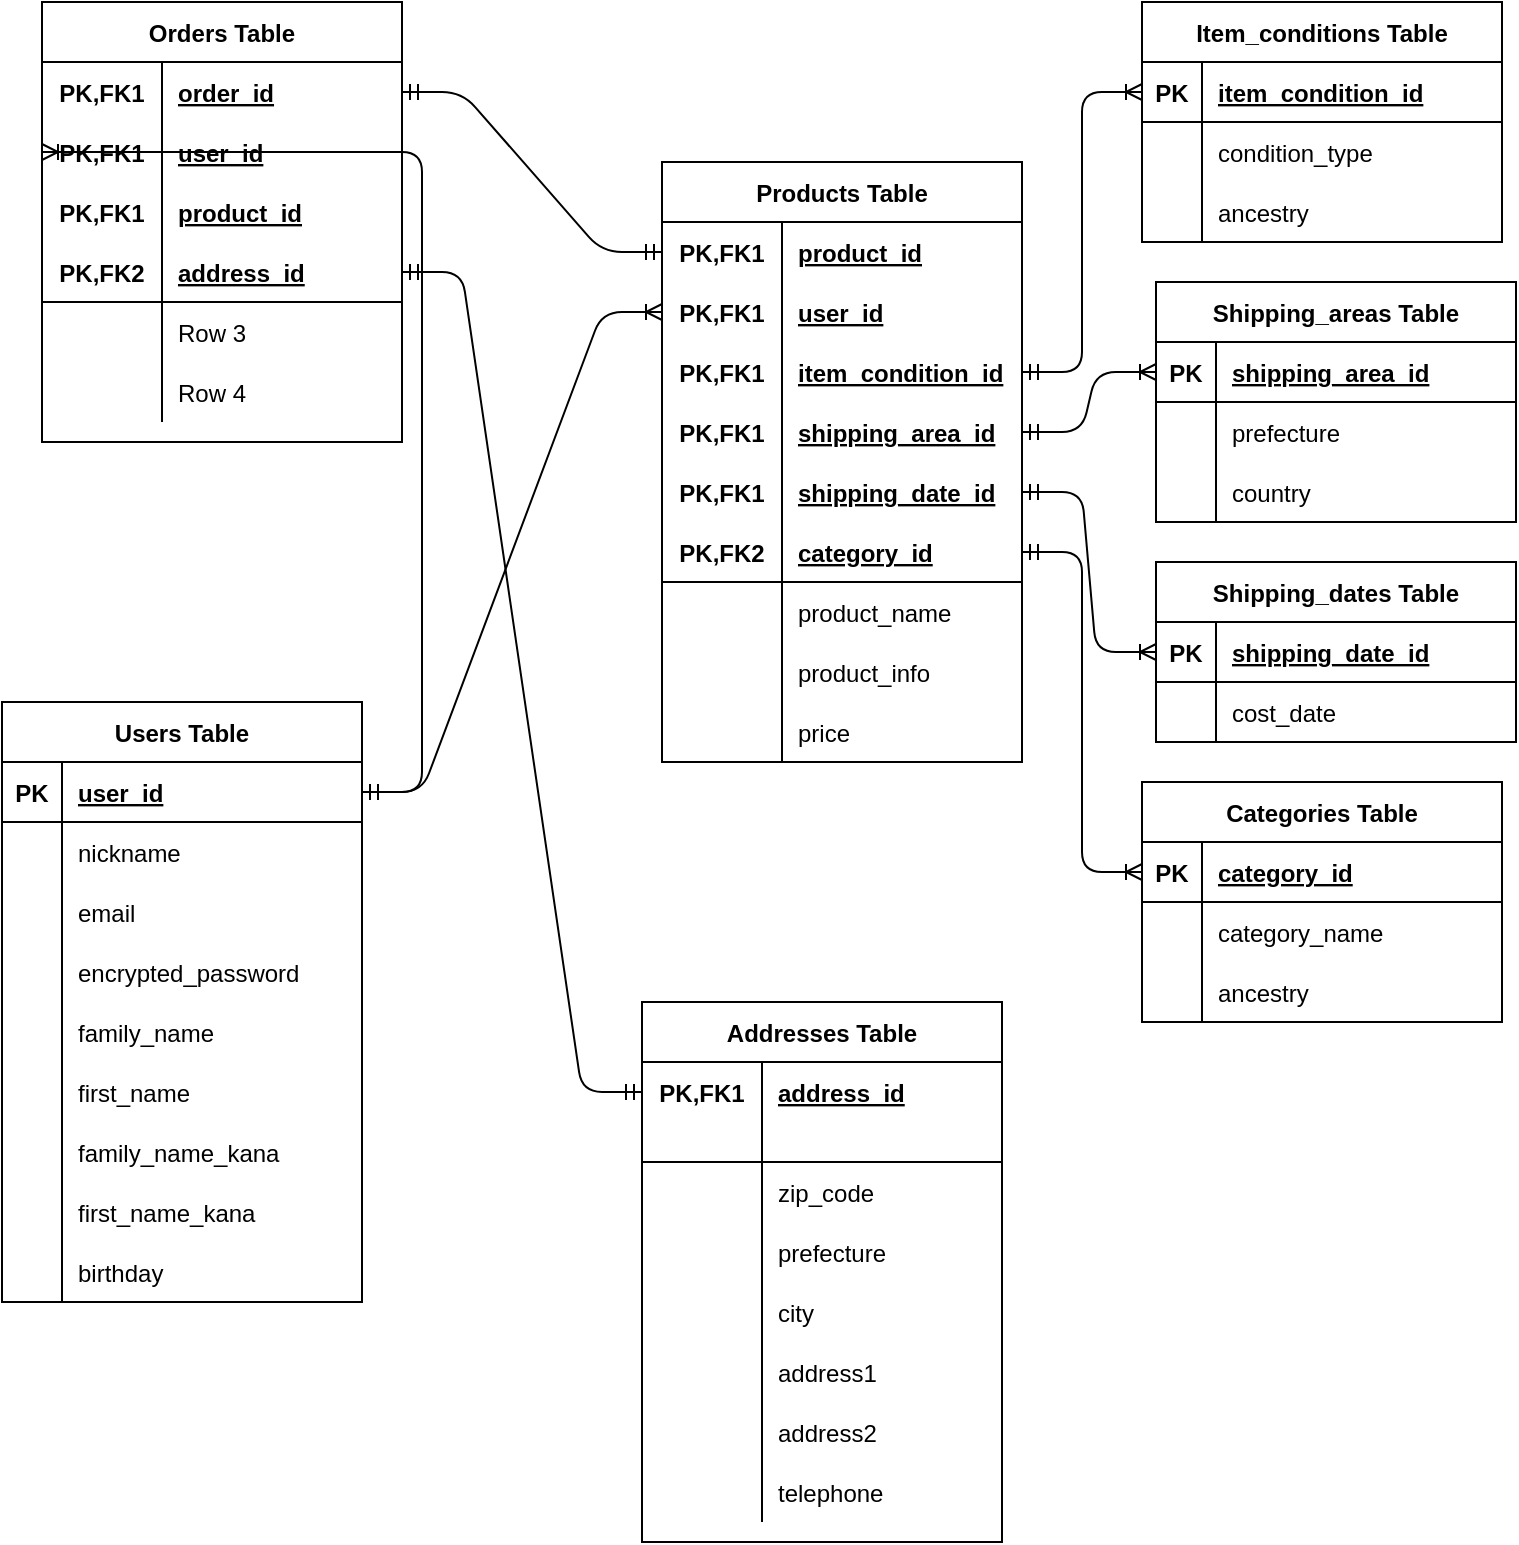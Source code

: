 <mxfile version="13.6.5">
    <diagram id="AnSjwVl8kuibnfoWKu6P" name="ページ1">
        <mxGraphModel dx="660" dy="642" grid="1" gridSize="10" guides="1" tooltips="1" connect="1" arrows="1" fold="1" page="1" pageScale="1" pageWidth="827" pageHeight="1169" math="0" shadow="0">
            <root>
                <mxCell id="0"/>
                <mxCell id="1" parent="0"/>
                <mxCell id="267" value="Products Table" style="shape=table;startSize=30;container=1;collapsible=1;childLayout=tableLayout;fixedRows=1;rowLines=0;fontStyle=1;align=center;resizeLast=1;" vertex="1" parent="1">
                    <mxGeometry x="400" y="120" width="180" height="300" as="geometry"/>
                </mxCell>
                <mxCell id="268" value="" style="shape=partialRectangle;collapsible=0;dropTarget=0;pointerEvents=0;fillColor=none;top=0;left=0;bottom=0;right=0;points=[[0,0.5],[1,0.5]];portConstraint=eastwest;" vertex="1" parent="267">
                    <mxGeometry y="30" width="180" height="30" as="geometry"/>
                </mxCell>
                <mxCell id="269" value="PK,FK1" style="shape=partialRectangle;connectable=0;fillColor=none;top=0;left=0;bottom=0;right=0;fontStyle=1;overflow=hidden;" vertex="1" parent="268">
                    <mxGeometry width="60" height="30" as="geometry"/>
                </mxCell>
                <mxCell id="270" value="product_id" style="shape=partialRectangle;connectable=0;fillColor=none;top=0;left=0;bottom=0;right=0;align=left;spacingLeft=6;fontStyle=5;overflow=hidden;" vertex="1" parent="268">
                    <mxGeometry x="60" width="120" height="30" as="geometry"/>
                </mxCell>
                <mxCell id="292" value="" style="shape=partialRectangle;collapsible=0;dropTarget=0;pointerEvents=0;fillColor=none;top=0;left=0;bottom=0;right=0;points=[[0,0.5],[1,0.5]];portConstraint=eastwest;" vertex="1" parent="267">
                    <mxGeometry y="60" width="180" height="30" as="geometry"/>
                </mxCell>
                <mxCell id="293" value="PK,FK1" style="shape=partialRectangle;connectable=0;fillColor=none;top=0;left=0;bottom=0;right=0;fontStyle=1;overflow=hidden;" vertex="1" parent="292">
                    <mxGeometry width="60" height="30" as="geometry"/>
                </mxCell>
                <mxCell id="294" value="user_id" style="shape=partialRectangle;connectable=0;fillColor=none;top=0;left=0;bottom=0;right=0;align=left;spacingLeft=6;fontStyle=5;overflow=hidden;" vertex="1" parent="292">
                    <mxGeometry x="60" width="120" height="30" as="geometry"/>
                </mxCell>
                <mxCell id="471" value="" style="shape=partialRectangle;collapsible=0;dropTarget=0;pointerEvents=0;fillColor=none;top=0;left=0;bottom=0;right=0;points=[[0,0.5],[1,0.5]];portConstraint=eastwest;" vertex="1" parent="267">
                    <mxGeometry y="90" width="180" height="30" as="geometry"/>
                </mxCell>
                <mxCell id="472" value="PK,FK1" style="shape=partialRectangle;connectable=0;fillColor=none;top=0;left=0;bottom=0;right=0;fontStyle=1;overflow=hidden;" vertex="1" parent="471">
                    <mxGeometry width="60" height="30" as="geometry"/>
                </mxCell>
                <mxCell id="473" value="item_condition_id" style="shape=partialRectangle;connectable=0;fillColor=none;top=0;left=0;bottom=0;right=0;align=left;spacingLeft=6;fontStyle=5;overflow=hidden;" vertex="1" parent="471">
                    <mxGeometry x="60" width="120" height="30" as="geometry"/>
                </mxCell>
                <mxCell id="468" value="" style="shape=partialRectangle;collapsible=0;dropTarget=0;pointerEvents=0;fillColor=none;top=0;left=0;bottom=0;right=0;points=[[0,0.5],[1,0.5]];portConstraint=eastwest;" vertex="1" parent="267">
                    <mxGeometry y="120" width="180" height="30" as="geometry"/>
                </mxCell>
                <mxCell id="469" value="PK,FK1" style="shape=partialRectangle;connectable=0;fillColor=none;top=0;left=0;bottom=0;right=0;fontStyle=1;overflow=hidden;" vertex="1" parent="468">
                    <mxGeometry width="60" height="30" as="geometry"/>
                </mxCell>
                <mxCell id="470" value="shipping_area_id" style="shape=partialRectangle;connectable=0;fillColor=none;top=0;left=0;bottom=0;right=0;align=left;spacingLeft=6;fontStyle=5;overflow=hidden;" vertex="1" parent="468">
                    <mxGeometry x="60" width="120" height="30" as="geometry"/>
                </mxCell>
                <mxCell id="465" value="" style="shape=partialRectangle;collapsible=0;dropTarget=0;pointerEvents=0;fillColor=none;top=0;left=0;bottom=0;right=0;points=[[0,0.5],[1,0.5]];portConstraint=eastwest;" vertex="1" parent="267">
                    <mxGeometry y="150" width="180" height="30" as="geometry"/>
                </mxCell>
                <mxCell id="466" value="PK,FK1" style="shape=partialRectangle;connectable=0;fillColor=none;top=0;left=0;bottom=0;right=0;fontStyle=1;overflow=hidden;" vertex="1" parent="465">
                    <mxGeometry width="60" height="30" as="geometry"/>
                </mxCell>
                <mxCell id="467" value="shipping_date_id" style="shape=partialRectangle;connectable=0;fillColor=none;top=0;left=0;bottom=0;right=0;align=left;spacingLeft=6;fontStyle=5;overflow=hidden;" vertex="1" parent="465">
                    <mxGeometry x="60" width="120" height="30" as="geometry"/>
                </mxCell>
                <mxCell id="271" value="" style="shape=partialRectangle;collapsible=0;dropTarget=0;pointerEvents=0;fillColor=none;top=0;left=0;bottom=1;right=0;points=[[0,0.5],[1,0.5]];portConstraint=eastwest;" vertex="1" parent="267">
                    <mxGeometry y="180" width="180" height="30" as="geometry"/>
                </mxCell>
                <mxCell id="272" value="PK,FK2" style="shape=partialRectangle;connectable=0;fillColor=none;top=0;left=0;bottom=0;right=0;fontStyle=1;overflow=hidden;" vertex="1" parent="271">
                    <mxGeometry width="60" height="30" as="geometry"/>
                </mxCell>
                <mxCell id="273" value="category_id" style="shape=partialRectangle;connectable=0;fillColor=none;top=0;left=0;bottom=0;right=0;align=left;spacingLeft=6;fontStyle=5;overflow=hidden;" vertex="1" parent="271">
                    <mxGeometry x="60" width="120" height="30" as="geometry"/>
                </mxCell>
                <mxCell id="274" value="" style="shape=partialRectangle;collapsible=0;dropTarget=0;pointerEvents=0;fillColor=none;top=0;left=0;bottom=0;right=0;points=[[0,0.5],[1,0.5]];portConstraint=eastwest;" vertex="1" parent="267">
                    <mxGeometry y="210" width="180" height="30" as="geometry"/>
                </mxCell>
                <mxCell id="275" value="" style="shape=partialRectangle;connectable=0;fillColor=none;top=0;left=0;bottom=0;right=0;editable=1;overflow=hidden;" vertex="1" parent="274">
                    <mxGeometry width="60" height="30" as="geometry"/>
                </mxCell>
                <mxCell id="276" value="product_name" style="shape=partialRectangle;connectable=0;fillColor=none;top=0;left=0;bottom=0;right=0;align=left;spacingLeft=6;overflow=hidden;" vertex="1" parent="274">
                    <mxGeometry x="60" width="120" height="30" as="geometry"/>
                </mxCell>
                <mxCell id="277" value="" style="shape=partialRectangle;collapsible=0;dropTarget=0;pointerEvents=0;fillColor=none;top=0;left=0;bottom=0;right=0;points=[[0,0.5],[1,0.5]];portConstraint=eastwest;" vertex="1" parent="267">
                    <mxGeometry y="240" width="180" height="30" as="geometry"/>
                </mxCell>
                <mxCell id="278" value="" style="shape=partialRectangle;connectable=0;fillColor=none;top=0;left=0;bottom=0;right=0;editable=1;overflow=hidden;" vertex="1" parent="277">
                    <mxGeometry width="60" height="30" as="geometry"/>
                </mxCell>
                <mxCell id="279" value="product_info" style="shape=partialRectangle;connectable=0;fillColor=none;top=0;left=0;bottom=0;right=0;align=left;spacingLeft=6;overflow=hidden;" vertex="1" parent="277">
                    <mxGeometry x="60" width="120" height="30" as="geometry"/>
                </mxCell>
                <mxCell id="308" value="" style="shape=partialRectangle;collapsible=0;dropTarget=0;pointerEvents=0;fillColor=none;top=0;left=0;bottom=0;right=0;points=[[0,0.5],[1,0.5]];portConstraint=eastwest;" vertex="1" parent="267">
                    <mxGeometry y="270" width="180" height="30" as="geometry"/>
                </mxCell>
                <mxCell id="309" value="" style="shape=partialRectangle;connectable=0;fillColor=none;top=0;left=0;bottom=0;right=0;editable=1;overflow=hidden;" vertex="1" parent="308">
                    <mxGeometry width="60" height="30" as="geometry"/>
                </mxCell>
                <mxCell id="310" value="price" style="shape=partialRectangle;connectable=0;fillColor=none;top=0;left=0;bottom=0;right=0;align=left;spacingLeft=6;overflow=hidden;" vertex="1" parent="308">
                    <mxGeometry x="60" width="120" height="30" as="geometry"/>
                </mxCell>
                <mxCell id="427" value="" style="edgeStyle=entityRelationEdgeStyle;fontSize=12;html=1;endArrow=ERoneToMany;startArrow=ERmandOne;exitX=1;exitY=0.5;exitDx=0;exitDy=0;entryX=0;entryY=0.5;entryDx=0;entryDy=0;" edge="1" parent="1" source="185" target="292">
                    <mxGeometry width="100" height="100" relative="1" as="geometry">
                        <mxPoint x="290" y="540" as="sourcePoint"/>
                        <mxPoint x="390" y="440" as="targetPoint"/>
                    </mxGeometry>
                </mxCell>
                <mxCell id="476" value="" style="edgeStyle=entityRelationEdgeStyle;fontSize=12;html=1;endArrow=ERoneToMany;startArrow=ERmandOne;entryX=0;entryY=0.5;entryDx=0;entryDy=0;" edge="1" parent="1" source="471" target="366">
                    <mxGeometry width="100" height="100" relative="1" as="geometry">
                        <mxPoint x="657" y="365" as="sourcePoint"/>
                        <mxPoint x="570" y="70" as="targetPoint"/>
                    </mxGeometry>
                </mxCell>
                <mxCell id="521" value="" style="edgeStyle=entityRelationEdgeStyle;fontSize=12;html=1;endArrow=ERmandOne;startArrow=ERmandOne;" edge="1" parent="1" source="330" target="505">
                    <mxGeometry width="100" height="100" relative="1" as="geometry">
                        <mxPoint x="270" y="530" as="sourcePoint"/>
                        <mxPoint x="370" y="430" as="targetPoint"/>
                    </mxGeometry>
                </mxCell>
                <mxCell id="326" value="Orders Table" style="shape=table;startSize=30;container=1;collapsible=1;childLayout=tableLayout;fixedRows=1;rowLines=0;fontStyle=1;align=center;resizeLast=1;" vertex="1" parent="1">
                    <mxGeometry x="90" y="40" width="180" height="220" as="geometry"/>
                </mxCell>
                <mxCell id="327" value="" style="shape=partialRectangle;collapsible=0;dropTarget=0;pointerEvents=0;fillColor=none;top=0;left=0;bottom=0;right=0;points=[[0,0.5],[1,0.5]];portConstraint=eastwest;" vertex="1" parent="326">
                    <mxGeometry y="30" width="180" height="30" as="geometry"/>
                </mxCell>
                <mxCell id="328" value="PK,FK1" style="shape=partialRectangle;connectable=0;fillColor=none;top=0;left=0;bottom=0;right=0;fontStyle=1;overflow=hidden;" vertex="1" parent="327">
                    <mxGeometry width="60" height="30" as="geometry"/>
                </mxCell>
                <mxCell id="329" value="order_id" style="shape=partialRectangle;connectable=0;fillColor=none;top=0;left=0;bottom=0;right=0;align=left;spacingLeft=6;fontStyle=5;overflow=hidden;" vertex="1" parent="327">
                    <mxGeometry x="60" width="120" height="30" as="geometry"/>
                </mxCell>
                <mxCell id="534" value="" style="shape=partialRectangle;collapsible=0;dropTarget=0;pointerEvents=0;fillColor=none;top=0;left=0;bottom=0;right=0;points=[[0,0.5],[1,0.5]];portConstraint=eastwest;" vertex="1" parent="326">
                    <mxGeometry y="60" width="180" height="30" as="geometry"/>
                </mxCell>
                <mxCell id="535" value="PK,FK1" style="shape=partialRectangle;connectable=0;fillColor=none;top=0;left=0;bottom=0;right=0;fontStyle=1;overflow=hidden;" vertex="1" parent="534">
                    <mxGeometry width="60" height="30" as="geometry"/>
                </mxCell>
                <mxCell id="536" value="user_id" style="shape=partialRectangle;connectable=0;fillColor=none;top=0;left=0;bottom=0;right=0;align=left;spacingLeft=6;fontStyle=5;overflow=hidden;" vertex="1" parent="534">
                    <mxGeometry x="60" width="120" height="30" as="geometry"/>
                </mxCell>
                <mxCell id="530" value="" style="shape=partialRectangle;collapsible=0;dropTarget=0;pointerEvents=0;fillColor=none;top=0;left=0;bottom=0;right=0;points=[[0,0.5],[1,0.5]];portConstraint=eastwest;" vertex="1" parent="326">
                    <mxGeometry y="90" width="180" height="30" as="geometry"/>
                </mxCell>
                <mxCell id="531" value="PK,FK1" style="shape=partialRectangle;connectable=0;fillColor=none;top=0;left=0;bottom=0;right=0;fontStyle=1;overflow=hidden;" vertex="1" parent="530">
                    <mxGeometry width="60" height="30" as="geometry"/>
                </mxCell>
                <mxCell id="532" value="product_id" style="shape=partialRectangle;connectable=0;fillColor=none;top=0;left=0;bottom=0;right=0;align=left;spacingLeft=6;fontStyle=5;overflow=hidden;" vertex="1" parent="530">
                    <mxGeometry x="60" width="120" height="30" as="geometry"/>
                </mxCell>
                <mxCell id="330" value="" style="shape=partialRectangle;collapsible=0;dropTarget=0;pointerEvents=0;fillColor=none;top=0;left=0;bottom=1;right=0;points=[[0,0.5],[1,0.5]];portConstraint=eastwest;" vertex="1" parent="326">
                    <mxGeometry y="120" width="180" height="30" as="geometry"/>
                </mxCell>
                <mxCell id="331" value="PK,FK2" style="shape=partialRectangle;connectable=0;fillColor=none;top=0;left=0;bottom=0;right=0;fontStyle=1;overflow=hidden;" vertex="1" parent="330">
                    <mxGeometry width="60" height="30" as="geometry"/>
                </mxCell>
                <mxCell id="332" value="address_id" style="shape=partialRectangle;connectable=0;fillColor=none;top=0;left=0;bottom=0;right=0;align=left;spacingLeft=6;fontStyle=5;overflow=hidden;" vertex="1" parent="330">
                    <mxGeometry x="60" width="120" height="30" as="geometry"/>
                </mxCell>
                <mxCell id="333" value="" style="shape=partialRectangle;collapsible=0;dropTarget=0;pointerEvents=0;fillColor=none;top=0;left=0;bottom=0;right=0;points=[[0,0.5],[1,0.5]];portConstraint=eastwest;" vertex="1" parent="326">
                    <mxGeometry y="150" width="180" height="30" as="geometry"/>
                </mxCell>
                <mxCell id="334" value="" style="shape=partialRectangle;connectable=0;fillColor=none;top=0;left=0;bottom=0;right=0;editable=1;overflow=hidden;" vertex="1" parent="333">
                    <mxGeometry width="60" height="30" as="geometry"/>
                </mxCell>
                <mxCell id="335" value="Row 3" style="shape=partialRectangle;connectable=0;fillColor=none;top=0;left=0;bottom=0;right=0;align=left;spacingLeft=6;overflow=hidden;" vertex="1" parent="333">
                    <mxGeometry x="60" width="120" height="30" as="geometry"/>
                </mxCell>
                <mxCell id="336" value="" style="shape=partialRectangle;collapsible=0;dropTarget=0;pointerEvents=0;fillColor=none;top=0;left=0;bottom=0;right=0;points=[[0,0.5],[1,0.5]];portConstraint=eastwest;" vertex="1" parent="326">
                    <mxGeometry y="180" width="180" height="30" as="geometry"/>
                </mxCell>
                <mxCell id="337" value="" style="shape=partialRectangle;connectable=0;fillColor=none;top=0;left=0;bottom=0;right=0;editable=1;overflow=hidden;" vertex="1" parent="336">
                    <mxGeometry width="60" height="30" as="geometry"/>
                </mxCell>
                <mxCell id="338" value="Row 4" style="shape=partialRectangle;connectable=0;fillColor=none;top=0;left=0;bottom=0;right=0;align=left;spacingLeft=6;overflow=hidden;" vertex="1" parent="336">
                    <mxGeometry x="60" width="120" height="30" as="geometry"/>
                </mxCell>
                <mxCell id="540" value="" style="edgeStyle=entityRelationEdgeStyle;fontSize=12;html=1;endArrow=ERoneToMany;startArrow=ERmandOne;entryX=0;entryY=0.5;entryDx=0;entryDy=0;" edge="1" parent="1" source="185" target="534">
                    <mxGeometry width="100" height="100" relative="1" as="geometry">
                        <mxPoint x="-20" y="310" as="sourcePoint"/>
                        <mxPoint x="80" y="210" as="targetPoint"/>
                    </mxGeometry>
                </mxCell>
                <mxCell id="445" value="Shipping_dates Table" style="shape=table;startSize=30;container=1;collapsible=1;childLayout=tableLayout;fixedRows=1;rowLines=0;fontStyle=1;align=center;resizeLast=1;" vertex="1" parent="1">
                    <mxGeometry x="647" y="320" width="180" height="90" as="geometry"/>
                </mxCell>
                <mxCell id="446" value="" style="shape=partialRectangle;collapsible=0;dropTarget=0;pointerEvents=0;fillColor=none;top=0;left=0;bottom=1;right=0;points=[[0,0.5],[1,0.5]];portConstraint=eastwest;" vertex="1" parent="445">
                    <mxGeometry y="30" width="180" height="30" as="geometry"/>
                </mxCell>
                <mxCell id="447" value="PK" style="shape=partialRectangle;connectable=0;fillColor=none;top=0;left=0;bottom=0;right=0;fontStyle=1;overflow=hidden;" vertex="1" parent="446">
                    <mxGeometry width="30" height="30" as="geometry"/>
                </mxCell>
                <mxCell id="448" value="shipping_date_id" style="shape=partialRectangle;connectable=0;fillColor=none;top=0;left=0;bottom=0;right=0;align=left;spacingLeft=6;fontStyle=5;overflow=hidden;" vertex="1" parent="446">
                    <mxGeometry x="30" width="150" height="30" as="geometry"/>
                </mxCell>
                <mxCell id="449" value="" style="shape=partialRectangle;collapsible=0;dropTarget=0;pointerEvents=0;fillColor=none;top=0;left=0;bottom=0;right=0;points=[[0,0.5],[1,0.5]];portConstraint=eastwest;" vertex="1" parent="445">
                    <mxGeometry y="60" width="180" height="30" as="geometry"/>
                </mxCell>
                <mxCell id="450" value="" style="shape=partialRectangle;connectable=0;fillColor=none;top=0;left=0;bottom=0;right=0;editable=1;overflow=hidden;" vertex="1" parent="449">
                    <mxGeometry width="30" height="30" as="geometry"/>
                </mxCell>
                <mxCell id="451" value="cost_date" style="shape=partialRectangle;connectable=0;fillColor=none;top=0;left=0;bottom=0;right=0;align=left;spacingLeft=6;overflow=hidden;" vertex="1" parent="449">
                    <mxGeometry x="30" width="150" height="30" as="geometry"/>
                </mxCell>
                <mxCell id="435" value="Shipping_areas Table" style="shape=table;startSize=30;container=1;collapsible=1;childLayout=tableLayout;fixedRows=1;rowLines=0;fontStyle=1;align=center;resizeLast=1;" vertex="1" parent="1">
                    <mxGeometry x="647" y="180" width="180" height="120" as="geometry"/>
                </mxCell>
                <mxCell id="436" value="" style="shape=partialRectangle;collapsible=0;dropTarget=0;pointerEvents=0;fillColor=none;top=0;left=0;bottom=1;right=0;points=[[0,0.5],[1,0.5]];portConstraint=eastwest;" vertex="1" parent="435">
                    <mxGeometry y="30" width="180" height="30" as="geometry"/>
                </mxCell>
                <mxCell id="437" value="PK" style="shape=partialRectangle;connectable=0;fillColor=none;top=0;left=0;bottom=0;right=0;fontStyle=1;overflow=hidden;" vertex="1" parent="436">
                    <mxGeometry width="30" height="30" as="geometry"/>
                </mxCell>
                <mxCell id="438" value="shipping_area_id" style="shape=partialRectangle;connectable=0;fillColor=none;top=0;left=0;bottom=0;right=0;align=left;spacingLeft=6;fontStyle=5;overflow=hidden;" vertex="1" parent="436">
                    <mxGeometry x="30" width="150" height="30" as="geometry"/>
                </mxCell>
                <mxCell id="442" value="" style="shape=partialRectangle;collapsible=0;dropTarget=0;pointerEvents=0;fillColor=none;top=0;left=0;bottom=0;right=0;points=[[0,0.5],[1,0.5]];portConstraint=eastwest;" vertex="1" parent="435">
                    <mxGeometry y="60" width="180" height="30" as="geometry"/>
                </mxCell>
                <mxCell id="443" value="" style="shape=partialRectangle;connectable=0;fillColor=none;top=0;left=0;bottom=0;right=0;editable=1;overflow=hidden;" vertex="1" parent="442">
                    <mxGeometry width="30" height="30" as="geometry"/>
                </mxCell>
                <mxCell id="444" value="prefecture" style="shape=partialRectangle;connectable=0;fillColor=none;top=0;left=0;bottom=0;right=0;align=left;spacingLeft=6;overflow=hidden;" vertex="1" parent="442">
                    <mxGeometry x="30" width="150" height="30" as="geometry"/>
                </mxCell>
                <mxCell id="439" value="" style="shape=partialRectangle;collapsible=0;dropTarget=0;pointerEvents=0;fillColor=none;top=0;left=0;bottom=0;right=0;points=[[0,0.5],[1,0.5]];portConstraint=eastwest;" vertex="1" parent="435">
                    <mxGeometry y="90" width="180" height="30" as="geometry"/>
                </mxCell>
                <mxCell id="440" value="" style="shape=partialRectangle;connectable=0;fillColor=none;top=0;left=0;bottom=0;right=0;editable=1;overflow=hidden;" vertex="1" parent="439">
                    <mxGeometry width="30" height="30" as="geometry"/>
                </mxCell>
                <mxCell id="441" value="country" style="shape=partialRectangle;connectable=0;fillColor=none;top=0;left=0;bottom=0;right=0;align=left;spacingLeft=6;overflow=hidden;" vertex="1" parent="439">
                    <mxGeometry x="30" width="150" height="30" as="geometry"/>
                </mxCell>
                <mxCell id="365" value="Item_conditions Table" style="shape=table;startSize=30;container=1;collapsible=1;childLayout=tableLayout;fixedRows=1;rowLines=0;fontStyle=1;align=center;resizeLast=1;" vertex="1" parent="1">
                    <mxGeometry x="640" y="40" width="180" height="120" as="geometry"/>
                </mxCell>
                <mxCell id="366" value="" style="shape=partialRectangle;collapsible=0;dropTarget=0;pointerEvents=0;fillColor=none;top=0;left=0;bottom=1;right=0;points=[[0,0.5],[1,0.5]];portConstraint=eastwest;" vertex="1" parent="365">
                    <mxGeometry y="30" width="180" height="30" as="geometry"/>
                </mxCell>
                <mxCell id="367" value="PK" style="shape=partialRectangle;connectable=0;fillColor=none;top=0;left=0;bottom=0;right=0;fontStyle=1;overflow=hidden;" vertex="1" parent="366">
                    <mxGeometry width="30" height="30" as="geometry"/>
                </mxCell>
                <mxCell id="368" value="item_condition_id" style="shape=partialRectangle;connectable=0;fillColor=none;top=0;left=0;bottom=0;right=0;align=left;spacingLeft=6;fontStyle=5;overflow=hidden;" vertex="1" parent="366">
                    <mxGeometry x="30" width="150" height="30" as="geometry"/>
                </mxCell>
                <mxCell id="369" value="" style="shape=partialRectangle;collapsible=0;dropTarget=0;pointerEvents=0;fillColor=none;top=0;left=0;bottom=0;right=0;points=[[0,0.5],[1,0.5]];portConstraint=eastwest;" vertex="1" parent="365">
                    <mxGeometry y="60" width="180" height="30" as="geometry"/>
                </mxCell>
                <mxCell id="370" value="" style="shape=partialRectangle;connectable=0;fillColor=none;top=0;left=0;bottom=0;right=0;editable=1;overflow=hidden;" vertex="1" parent="369">
                    <mxGeometry width="30" height="30" as="geometry"/>
                </mxCell>
                <mxCell id="371" value="condition_type" style="shape=partialRectangle;connectable=0;fillColor=none;top=0;left=0;bottom=0;right=0;align=left;spacingLeft=6;overflow=hidden;" vertex="1" parent="369">
                    <mxGeometry x="30" width="150" height="30" as="geometry"/>
                </mxCell>
                <mxCell id="372" value="" style="shape=partialRectangle;collapsible=0;dropTarget=0;pointerEvents=0;fillColor=none;top=0;left=0;bottom=0;right=0;points=[[0,0.5],[1,0.5]];portConstraint=eastwest;" vertex="1" parent="365">
                    <mxGeometry y="90" width="180" height="30" as="geometry"/>
                </mxCell>
                <mxCell id="373" value="" style="shape=partialRectangle;connectable=0;fillColor=none;top=0;left=0;bottom=0;right=0;editable=1;overflow=hidden;" vertex="1" parent="372">
                    <mxGeometry width="30" height="30" as="geometry"/>
                </mxCell>
                <mxCell id="374" value="ancestry" style="shape=partialRectangle;connectable=0;fillColor=none;top=0;left=0;bottom=0;right=0;align=left;spacingLeft=6;overflow=hidden;" vertex="1" parent="372">
                    <mxGeometry x="30" width="150" height="30" as="geometry"/>
                </mxCell>
                <mxCell id="455" value="Categories Table" style="shape=table;startSize=30;container=1;collapsible=1;childLayout=tableLayout;fixedRows=1;rowLines=0;fontStyle=1;align=center;resizeLast=1;" vertex="1" parent="1">
                    <mxGeometry x="640" y="430" width="180" height="120" as="geometry"/>
                </mxCell>
                <mxCell id="456" value="" style="shape=partialRectangle;collapsible=0;dropTarget=0;pointerEvents=0;fillColor=none;top=0;left=0;bottom=1;right=0;points=[[0,0.5],[1,0.5]];portConstraint=eastwest;" vertex="1" parent="455">
                    <mxGeometry y="30" width="180" height="30" as="geometry"/>
                </mxCell>
                <mxCell id="457" value="PK" style="shape=partialRectangle;connectable=0;fillColor=none;top=0;left=0;bottom=0;right=0;fontStyle=1;overflow=hidden;" vertex="1" parent="456">
                    <mxGeometry width="30" height="30" as="geometry"/>
                </mxCell>
                <mxCell id="458" value="category_id" style="shape=partialRectangle;connectable=0;fillColor=none;top=0;left=0;bottom=0;right=0;align=left;spacingLeft=6;fontStyle=5;overflow=hidden;" vertex="1" parent="456">
                    <mxGeometry x="30" width="150" height="30" as="geometry"/>
                </mxCell>
                <mxCell id="459" value="" style="shape=partialRectangle;collapsible=0;dropTarget=0;pointerEvents=0;fillColor=none;top=0;left=0;bottom=0;right=0;points=[[0,0.5],[1,0.5]];portConstraint=eastwest;" vertex="1" parent="455">
                    <mxGeometry y="60" width="180" height="30" as="geometry"/>
                </mxCell>
                <mxCell id="460" value="" style="shape=partialRectangle;connectable=0;fillColor=none;top=0;left=0;bottom=0;right=0;editable=1;overflow=hidden;" vertex="1" parent="459">
                    <mxGeometry width="30" height="30" as="geometry"/>
                </mxCell>
                <mxCell id="461" value="category_name" style="shape=partialRectangle;connectable=0;fillColor=none;top=0;left=0;bottom=0;right=0;align=left;spacingLeft=6;overflow=hidden;" vertex="1" parent="459">
                    <mxGeometry x="30" width="150" height="30" as="geometry"/>
                </mxCell>
                <mxCell id="462" value="" style="shape=partialRectangle;collapsible=0;dropTarget=0;pointerEvents=0;fillColor=none;top=0;left=0;bottom=0;right=0;points=[[0,0.5],[1,0.5]];portConstraint=eastwest;" vertex="1" parent="455">
                    <mxGeometry y="90" width="180" height="30" as="geometry"/>
                </mxCell>
                <mxCell id="463" value="" style="shape=partialRectangle;connectable=0;fillColor=none;top=0;left=0;bottom=0;right=0;editable=1;overflow=hidden;" vertex="1" parent="462">
                    <mxGeometry width="30" height="30" as="geometry"/>
                </mxCell>
                <mxCell id="464" value="ancestry" style="shape=partialRectangle;connectable=0;fillColor=none;top=0;left=0;bottom=0;right=0;align=left;spacingLeft=6;overflow=hidden;" vertex="1" parent="462">
                    <mxGeometry x="30" width="150" height="30" as="geometry"/>
                </mxCell>
                <mxCell id="184" value="Users Table" style="shape=table;startSize=30;container=1;collapsible=1;childLayout=tableLayout;fixedRows=1;rowLines=0;fontStyle=1;align=center;resizeLast=1;" vertex="1" parent="1">
                    <mxGeometry x="70" y="390" width="180" height="300" as="geometry">
                        <mxRectangle x="90" y="130" width="60" height="30" as="alternateBounds"/>
                    </mxGeometry>
                </mxCell>
                <mxCell id="185" value="" style="shape=partialRectangle;collapsible=0;dropTarget=0;pointerEvents=0;fillColor=none;top=0;left=0;bottom=1;right=0;points=[[0,0.5],[1,0.5]];portConstraint=eastwest;" vertex="1" parent="184">
                    <mxGeometry y="30" width="180" height="30" as="geometry"/>
                </mxCell>
                <mxCell id="186" value="PK" style="shape=partialRectangle;connectable=0;fillColor=none;top=0;left=0;bottom=0;right=0;fontStyle=1;overflow=hidden;" vertex="1" parent="185">
                    <mxGeometry width="30" height="30" as="geometry"/>
                </mxCell>
                <mxCell id="187" value="user_id" style="shape=partialRectangle;connectable=0;fillColor=none;top=0;left=0;bottom=0;right=0;align=left;spacingLeft=6;fontStyle=5;overflow=hidden;" vertex="1" parent="185">
                    <mxGeometry x="30" width="150" height="30" as="geometry"/>
                </mxCell>
                <mxCell id="188" value="" style="shape=partialRectangle;collapsible=0;dropTarget=0;pointerEvents=0;fillColor=none;top=0;left=0;bottom=0;right=0;points=[[0,0.5],[1,0.5]];portConstraint=eastwest;" vertex="1" parent="184">
                    <mxGeometry y="60" width="180" height="30" as="geometry"/>
                </mxCell>
                <mxCell id="189" value="" style="shape=partialRectangle;connectable=0;fillColor=none;top=0;left=0;bottom=0;right=0;editable=1;overflow=hidden;" vertex="1" parent="188">
                    <mxGeometry width="30" height="30" as="geometry"/>
                </mxCell>
                <mxCell id="190" value="nickname" style="shape=partialRectangle;connectable=0;fillColor=none;top=0;left=0;bottom=0;right=0;align=left;spacingLeft=6;overflow=hidden;" vertex="1" parent="188">
                    <mxGeometry x="30" width="150" height="30" as="geometry"/>
                </mxCell>
                <mxCell id="191" value="" style="shape=partialRectangle;collapsible=0;dropTarget=0;pointerEvents=0;fillColor=none;top=0;left=0;bottom=0;right=0;points=[[0,0.5],[1,0.5]];portConstraint=eastwest;" vertex="1" parent="184">
                    <mxGeometry y="90" width="180" height="30" as="geometry"/>
                </mxCell>
                <mxCell id="192" value="" style="shape=partialRectangle;connectable=0;fillColor=none;top=0;left=0;bottom=0;right=0;editable=1;overflow=hidden;" vertex="1" parent="191">
                    <mxGeometry width="30" height="30" as="geometry"/>
                </mxCell>
                <mxCell id="193" value="email" style="shape=partialRectangle;connectable=0;fillColor=none;top=0;left=0;bottom=0;right=0;align=left;spacingLeft=6;overflow=hidden;" vertex="1" parent="191">
                    <mxGeometry x="30" width="150" height="30" as="geometry"/>
                </mxCell>
                <mxCell id="194" value="" style="shape=partialRectangle;collapsible=0;dropTarget=0;pointerEvents=0;fillColor=none;top=0;left=0;bottom=0;right=0;points=[[0,0.5],[1,0.5]];portConstraint=eastwest;" vertex="1" parent="184">
                    <mxGeometry y="120" width="180" height="30" as="geometry"/>
                </mxCell>
                <mxCell id="195" value="" style="shape=partialRectangle;connectable=0;fillColor=none;top=0;left=0;bottom=0;right=0;editable=1;overflow=hidden;" vertex="1" parent="194">
                    <mxGeometry width="30" height="30" as="geometry"/>
                </mxCell>
                <mxCell id="196" value="encrypted_password" style="shape=partialRectangle;connectable=0;fillColor=none;top=0;left=0;bottom=0;right=0;align=left;spacingLeft=6;overflow=hidden;" vertex="1" parent="194">
                    <mxGeometry x="30" width="150" height="30" as="geometry"/>
                </mxCell>
                <mxCell id="249" value="" style="shape=partialRectangle;collapsible=0;dropTarget=0;pointerEvents=0;fillColor=none;top=0;left=0;bottom=0;right=0;points=[[0,0.5],[1,0.5]];portConstraint=eastwest;" vertex="1" parent="184">
                    <mxGeometry y="150" width="180" height="30" as="geometry"/>
                </mxCell>
                <mxCell id="250" value="" style="shape=partialRectangle;connectable=0;fillColor=none;top=0;left=0;bottom=0;right=0;editable=1;overflow=hidden;" vertex="1" parent="249">
                    <mxGeometry width="30" height="30" as="geometry"/>
                </mxCell>
                <mxCell id="251" value="family_name" style="shape=partialRectangle;connectable=0;fillColor=none;top=0;left=0;bottom=0;right=0;align=left;spacingLeft=6;overflow=hidden;" vertex="1" parent="249">
                    <mxGeometry x="30" width="150" height="30" as="geometry"/>
                </mxCell>
                <mxCell id="252" value="" style="shape=partialRectangle;collapsible=0;dropTarget=0;pointerEvents=0;fillColor=none;top=0;left=0;bottom=0;right=0;points=[[0,0.5],[1,0.5]];portConstraint=eastwest;" vertex="1" parent="184">
                    <mxGeometry y="180" width="180" height="30" as="geometry"/>
                </mxCell>
                <mxCell id="253" value="" style="shape=partialRectangle;connectable=0;fillColor=none;top=0;left=0;bottom=0;right=0;editable=1;overflow=hidden;" vertex="1" parent="252">
                    <mxGeometry width="30" height="30" as="geometry"/>
                </mxCell>
                <mxCell id="254" value="first_name" style="shape=partialRectangle;connectable=0;fillColor=none;top=0;left=0;bottom=0;right=0;align=left;spacingLeft=6;overflow=hidden;" vertex="1" parent="252">
                    <mxGeometry x="30" width="150" height="30" as="geometry"/>
                </mxCell>
                <mxCell id="255" value="" style="shape=partialRectangle;collapsible=0;dropTarget=0;pointerEvents=0;fillColor=none;top=0;left=0;bottom=0;right=0;points=[[0,0.5],[1,0.5]];portConstraint=eastwest;" vertex="1" parent="184">
                    <mxGeometry y="210" width="180" height="30" as="geometry"/>
                </mxCell>
                <mxCell id="256" value="" style="shape=partialRectangle;connectable=0;fillColor=none;top=0;left=0;bottom=0;right=0;editable=1;overflow=hidden;" vertex="1" parent="255">
                    <mxGeometry width="30" height="30" as="geometry"/>
                </mxCell>
                <mxCell id="257" value="family_name_kana" style="shape=partialRectangle;connectable=0;fillColor=none;top=0;left=0;bottom=0;right=0;align=left;spacingLeft=6;overflow=hidden;" vertex="1" parent="255">
                    <mxGeometry x="30" width="150" height="30" as="geometry"/>
                </mxCell>
                <mxCell id="258" value="" style="shape=partialRectangle;collapsible=0;dropTarget=0;pointerEvents=0;fillColor=none;top=0;left=0;bottom=0;right=0;points=[[0,0.5],[1,0.5]];portConstraint=eastwest;" vertex="1" parent="184">
                    <mxGeometry y="240" width="180" height="30" as="geometry"/>
                </mxCell>
                <mxCell id="259" value="" style="shape=partialRectangle;connectable=0;fillColor=none;top=0;left=0;bottom=0;right=0;editable=1;overflow=hidden;" vertex="1" parent="258">
                    <mxGeometry width="30" height="30" as="geometry"/>
                </mxCell>
                <mxCell id="260" value="first_name_kana" style="shape=partialRectangle;connectable=0;fillColor=none;top=0;left=0;bottom=0;right=0;align=left;spacingLeft=6;overflow=hidden;" vertex="1" parent="258">
                    <mxGeometry x="30" width="150" height="30" as="geometry"/>
                </mxCell>
                <mxCell id="261" value="" style="shape=partialRectangle;collapsible=0;dropTarget=0;pointerEvents=0;fillColor=none;top=0;left=0;bottom=0;right=0;points=[[0,0.5],[1,0.5]];portConstraint=eastwest;" vertex="1" parent="184">
                    <mxGeometry y="270" width="180" height="30" as="geometry"/>
                </mxCell>
                <mxCell id="262" value="" style="shape=partialRectangle;connectable=0;fillColor=none;top=0;left=0;bottom=0;right=0;editable=1;overflow=hidden;" vertex="1" parent="261">
                    <mxGeometry width="30" height="30" as="geometry"/>
                </mxCell>
                <mxCell id="263" value="birthday" style="shape=partialRectangle;connectable=0;fillColor=none;top=0;left=0;bottom=0;right=0;align=left;spacingLeft=6;overflow=hidden;" vertex="1" parent="261">
                    <mxGeometry x="30" width="150" height="30" as="geometry"/>
                </mxCell>
                <mxCell id="236" value="Addresses Table" style="shape=table;startSize=30;container=1;collapsible=1;childLayout=tableLayout;fixedRows=1;rowLines=0;fontStyle=1;align=center;resizeLast=1;" vertex="1" parent="1">
                    <mxGeometry x="390" y="540" width="180" height="270" as="geometry"/>
                </mxCell>
                <mxCell id="505" value="" style="shape=partialRectangle;collapsible=0;dropTarget=0;pointerEvents=0;fillColor=none;top=0;left=0;bottom=0;right=0;points=[[0,0.5],[1,0.5]];portConstraint=eastwest;strokeWidth=1;" vertex="1" parent="236">
                    <mxGeometry y="30" width="180" height="30" as="geometry"/>
                </mxCell>
                <mxCell id="506" value="PK,FK1" style="shape=partialRectangle;connectable=0;fillColor=none;top=0;left=0;bottom=0;right=0;fontStyle=1;overflow=hidden;" vertex="1" parent="505">
                    <mxGeometry width="60" height="30" as="geometry"/>
                </mxCell>
                <mxCell id="507" value="address_id" style="shape=partialRectangle;connectable=0;fillColor=none;top=0;left=0;bottom=0;right=0;align=left;spacingLeft=6;fontStyle=5;overflow=hidden;" vertex="1" parent="505">
                    <mxGeometry x="60" width="120" height="30" as="geometry"/>
                </mxCell>
                <mxCell id="502" value="" style="shape=partialRectangle;collapsible=0;dropTarget=0;pointerEvents=0;fillColor=none;top=0;left=0;bottom=1;right=0;points=[[0,0.5],[1,0.5]];portConstraint=eastwest;strokeWidth=1;" vertex="1" parent="236">
                    <mxGeometry y="60" width="180" height="20" as="geometry"/>
                </mxCell>
                <mxCell id="503" value="" style="shape=partialRectangle;connectable=0;fillColor=none;top=0;left=0;bottom=0;right=0;fontStyle=1;overflow=hidden;" vertex="1" parent="502">
                    <mxGeometry width="60" height="20" as="geometry"/>
                </mxCell>
                <mxCell id="504" value="" style="shape=partialRectangle;connectable=0;fillColor=none;top=0;left=0;bottom=0;right=0;align=left;spacingLeft=6;fontStyle=5;overflow=hidden;" vertex="1" parent="502">
                    <mxGeometry x="60" width="120" height="20" as="geometry"/>
                </mxCell>
                <mxCell id="499" value="" style="shape=partialRectangle;collapsible=0;dropTarget=0;pointerEvents=0;fillColor=none;top=0;left=0;bottom=0;right=0;points=[[0,0.5],[1,0.5]];portConstraint=eastwest;strokeWidth=1;" vertex="1" parent="236">
                    <mxGeometry y="80" width="180" height="30" as="geometry"/>
                </mxCell>
                <mxCell id="500" value="" style="shape=partialRectangle;connectable=0;fillColor=none;top=0;left=0;bottom=0;right=0;editable=1;overflow=hidden;" vertex="1" parent="499">
                    <mxGeometry width="60" height="30" as="geometry"/>
                </mxCell>
                <mxCell id="501" value="zip_code" style="shape=partialRectangle;connectable=0;fillColor=none;top=0;left=0;bottom=0;right=0;align=left;spacingLeft=6;overflow=hidden;" vertex="1" parent="499">
                    <mxGeometry x="60" width="120" height="30" as="geometry"/>
                </mxCell>
                <mxCell id="496" value="" style="shape=partialRectangle;collapsible=0;dropTarget=0;pointerEvents=0;fillColor=none;top=0;left=0;bottom=0;right=0;points=[[0,0.5],[1,0.5]];portConstraint=eastwest;strokeWidth=1;" vertex="1" parent="236">
                    <mxGeometry y="110" width="180" height="30" as="geometry"/>
                </mxCell>
                <mxCell id="497" value="" style="shape=partialRectangle;connectable=0;fillColor=none;top=0;left=0;bottom=0;right=0;editable=1;overflow=hidden;" vertex="1" parent="496">
                    <mxGeometry width="60" height="30" as="geometry"/>
                </mxCell>
                <mxCell id="498" value="prefecture" style="shape=partialRectangle;connectable=0;fillColor=none;top=0;left=0;bottom=0;right=0;align=left;spacingLeft=6;overflow=hidden;" vertex="1" parent="496">
                    <mxGeometry x="60" width="120" height="30" as="geometry"/>
                </mxCell>
                <mxCell id="508" value="" style="shape=partialRectangle;collapsible=0;dropTarget=0;pointerEvents=0;fillColor=none;top=0;left=0;bottom=0;right=0;points=[[0,0.5],[1,0.5]];portConstraint=eastwest;strokeWidth=1;" vertex="1" parent="236">
                    <mxGeometry y="140" width="180" height="30" as="geometry"/>
                </mxCell>
                <mxCell id="509" value="" style="shape=partialRectangle;connectable=0;fillColor=none;top=0;left=0;bottom=0;right=0;editable=1;overflow=hidden;" vertex="1" parent="508">
                    <mxGeometry width="60" height="30" as="geometry"/>
                </mxCell>
                <mxCell id="510" value="city" style="shape=partialRectangle;connectable=0;fillColor=none;top=0;left=0;bottom=0;right=0;align=left;spacingLeft=6;overflow=hidden;" vertex="1" parent="508">
                    <mxGeometry x="60" width="120" height="30" as="geometry"/>
                </mxCell>
                <mxCell id="511" value="" style="shape=partialRectangle;collapsible=0;dropTarget=0;pointerEvents=0;fillColor=none;top=0;left=0;bottom=0;right=0;points=[[0,0.5],[1,0.5]];portConstraint=eastwest;strokeWidth=1;" vertex="1" parent="236">
                    <mxGeometry y="170" width="180" height="30" as="geometry"/>
                </mxCell>
                <mxCell id="512" value="" style="shape=partialRectangle;connectable=0;fillColor=none;top=0;left=0;bottom=0;right=0;editable=1;overflow=hidden;" vertex="1" parent="511">
                    <mxGeometry width="60" height="30" as="geometry"/>
                </mxCell>
                <mxCell id="513" value="address1" style="shape=partialRectangle;connectable=0;fillColor=none;top=0;left=0;bottom=0;right=0;align=left;spacingLeft=6;overflow=hidden;" vertex="1" parent="511">
                    <mxGeometry x="60" width="120" height="30" as="geometry"/>
                </mxCell>
                <mxCell id="514" value="" style="shape=partialRectangle;collapsible=0;dropTarget=0;pointerEvents=0;fillColor=none;top=0;left=0;bottom=0;right=0;points=[[0,0.5],[1,0.5]];portConstraint=eastwest;strokeWidth=1;" vertex="1" parent="236">
                    <mxGeometry y="200" width="180" height="30" as="geometry"/>
                </mxCell>
                <mxCell id="515" value="" style="shape=partialRectangle;connectable=0;fillColor=none;top=0;left=0;bottom=0;right=0;editable=1;overflow=hidden;" vertex="1" parent="514">
                    <mxGeometry width="60" height="30" as="geometry"/>
                </mxCell>
                <mxCell id="516" value="address2" style="shape=partialRectangle;connectable=0;fillColor=none;top=0;left=0;bottom=0;right=0;align=left;spacingLeft=6;overflow=hidden;" vertex="1" parent="514">
                    <mxGeometry x="60" width="120" height="30" as="geometry"/>
                </mxCell>
                <mxCell id="517" value="" style="shape=partialRectangle;collapsible=0;dropTarget=0;pointerEvents=0;fillColor=none;top=0;left=0;bottom=0;right=0;points=[[0,0.5],[1,0.5]];portConstraint=eastwest;strokeWidth=1;" vertex="1" parent="236">
                    <mxGeometry y="230" width="180" height="30" as="geometry"/>
                </mxCell>
                <mxCell id="518" value="" style="shape=partialRectangle;connectable=0;fillColor=none;top=0;left=0;bottom=0;right=0;editable=1;overflow=hidden;" vertex="1" parent="517">
                    <mxGeometry width="60" height="30" as="geometry"/>
                </mxCell>
                <mxCell id="519" value="telephone" style="shape=partialRectangle;connectable=0;fillColor=none;top=0;left=0;bottom=0;right=0;align=left;spacingLeft=6;overflow=hidden;" vertex="1" parent="517">
                    <mxGeometry x="60" width="120" height="30" as="geometry"/>
                </mxCell>
                <mxCell id="543" value="" style="edgeStyle=entityRelationEdgeStyle;fontSize=12;html=1;endArrow=ERoneToMany;startArrow=ERmandOne;" edge="1" parent="1" source="468" target="436">
                    <mxGeometry width="100" height="100" relative="1" as="geometry">
                        <mxPoint x="587" y="260" as="sourcePoint"/>
                        <mxPoint x="647" y="120" as="targetPoint"/>
                    </mxGeometry>
                </mxCell>
                <mxCell id="544" value="" style="edgeStyle=entityRelationEdgeStyle;fontSize=12;html=1;endArrow=ERoneToMany;startArrow=ERmandOne;" edge="1" parent="1" source="465" target="446">
                    <mxGeometry width="100" height="100" relative="1" as="geometry">
                        <mxPoint x="590" y="290" as="sourcePoint"/>
                        <mxPoint x="657" y="260" as="targetPoint"/>
                    </mxGeometry>
                </mxCell>
                <mxCell id="545" value="" style="edgeStyle=entityRelationEdgeStyle;fontSize=12;html=1;endArrow=ERoneToMany;startArrow=ERmandOne;" edge="1" parent="1" source="271" target="456">
                    <mxGeometry width="100" height="100" relative="1" as="geometry">
                        <mxPoint x="600" y="275" as="sourcePoint"/>
                        <mxPoint x="667" y="245" as="targetPoint"/>
                    </mxGeometry>
                </mxCell>
                <mxCell id="546" value="" style="edgeStyle=entityRelationEdgeStyle;fontSize=12;html=1;endArrow=ERmandOne;startArrow=ERmandOne;" edge="1" parent="1" source="327" target="268">
                    <mxGeometry width="100" height="100" relative="1" as="geometry">
                        <mxPoint x="280" y="270" as="sourcePoint"/>
                        <mxPoint x="380" y="170" as="targetPoint"/>
                    </mxGeometry>
                </mxCell>
            </root>
        </mxGraphModel>
    </diagram>
</mxfile>